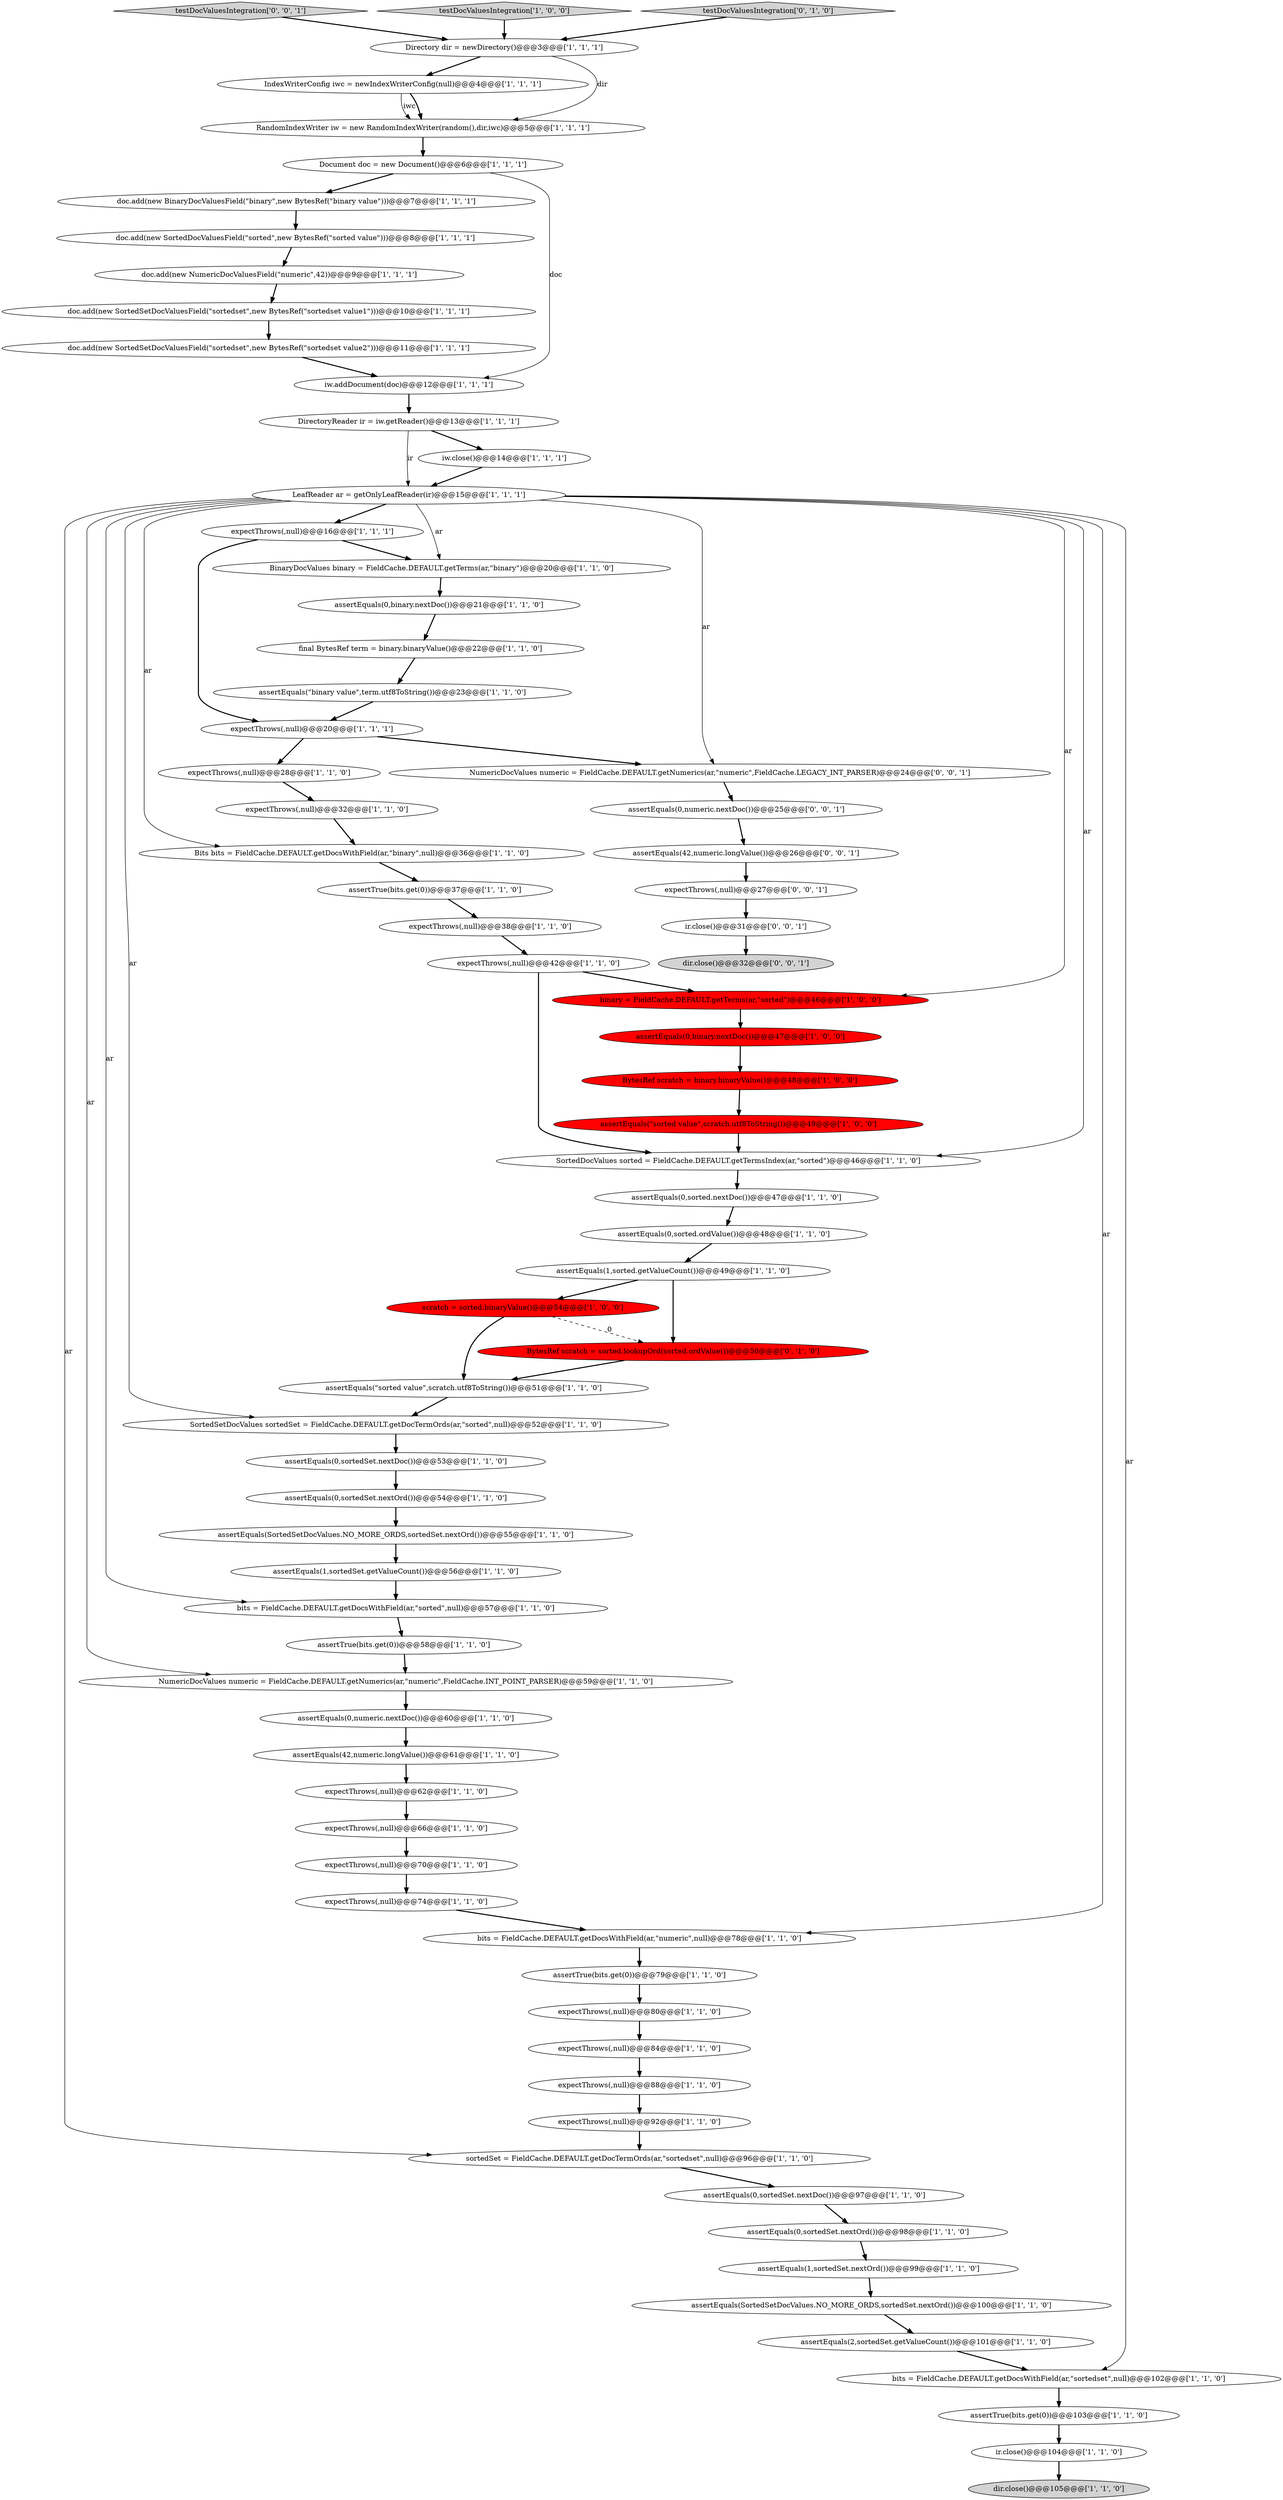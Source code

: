 digraph {
48 [style = filled, label = "doc.add(new BinaryDocValuesField(\"binary\",new BytesRef(\"binary value\")))@@@7@@@['1', '1', '1']", fillcolor = white, shape = ellipse image = "AAA0AAABBB1BBB"];
13 [style = filled, label = "assertEquals(2,sortedSet.getValueCount())@@@101@@@['1', '1', '0']", fillcolor = white, shape = ellipse image = "AAA0AAABBB1BBB"];
38 [style = filled, label = "expectThrows(,null)@@@66@@@['1', '1', '0']", fillcolor = white, shape = ellipse image = "AAA0AAABBB1BBB"];
3 [style = filled, label = "assertEquals(0,sorted.ordValue())@@@48@@@['1', '1', '0']", fillcolor = white, shape = ellipse image = "AAA0AAABBB1BBB"];
12 [style = filled, label = "expectThrows(,null)@@@32@@@['1', '1', '0']", fillcolor = white, shape = ellipse image = "AAA0AAABBB1BBB"];
37 [style = filled, label = "DirectoryReader ir = iw.getReader()@@@13@@@['1', '1', '1']", fillcolor = white, shape = ellipse image = "AAA0AAABBB1BBB"];
53 [style = filled, label = "assertEquals(\"binary value\",term.utf8ToString())@@@23@@@['1', '1', '0']", fillcolor = white, shape = ellipse image = "AAA0AAABBB1BBB"];
64 [style = filled, label = "doc.add(new SortedDocValuesField(\"sorted\",new BytesRef(\"sorted value\")))@@@8@@@['1', '1', '1']", fillcolor = white, shape = ellipse image = "AAA0AAABBB1BBB"];
9 [style = filled, label = "SortedDocValues sorted = FieldCache.DEFAULT.getTermsIndex(ar,\"sorted\")@@@46@@@['1', '1', '0']", fillcolor = white, shape = ellipse image = "AAA0AAABBB1BBB"];
18 [style = filled, label = "assertTrue(bits.get(0))@@@103@@@['1', '1', '0']", fillcolor = white, shape = ellipse image = "AAA0AAABBB1BBB"];
72 [style = filled, label = "testDocValuesIntegration['0', '0', '1']", fillcolor = lightgray, shape = diamond image = "AAA0AAABBB3BBB"];
8 [style = filled, label = "Bits bits = FieldCache.DEFAULT.getDocsWithField(ar,\"binary\",null)@@@36@@@['1', '1', '0']", fillcolor = white, shape = ellipse image = "AAA0AAABBB1BBB"];
2 [style = filled, label = "assertEquals(1,sorted.getValueCount())@@@49@@@['1', '1', '0']", fillcolor = white, shape = ellipse image = "AAA0AAABBB1BBB"];
23 [style = filled, label = "expectThrows(,null)@@@38@@@['1', '1', '0']", fillcolor = white, shape = ellipse image = "AAA0AAABBB1BBB"];
32 [style = filled, label = "expectThrows(,null)@@@74@@@['1', '1', '0']", fillcolor = white, shape = ellipse image = "AAA0AAABBB1BBB"];
52 [style = filled, label = "scratch = sorted.binaryValue()@@@54@@@['1', '0', '0']", fillcolor = red, shape = ellipse image = "AAA1AAABBB1BBB"];
54 [style = filled, label = "assertEquals(0,sortedSet.nextDoc())@@@97@@@['1', '1', '0']", fillcolor = white, shape = ellipse image = "AAA0AAABBB1BBB"];
49 [style = filled, label = "binary = FieldCache.DEFAULT.getTerms(ar,\"sorted\")@@@46@@@['1', '0', '0']", fillcolor = red, shape = ellipse image = "AAA1AAABBB1BBB"];
5 [style = filled, label = "SortedSetDocValues sortedSet = FieldCache.DEFAULT.getDocTermOrds(ar,\"sorted\",null)@@@52@@@['1', '1', '0']", fillcolor = white, shape = ellipse image = "AAA0AAABBB1BBB"];
47 [style = filled, label = "expectThrows(,null)@@@92@@@['1', '1', '0']", fillcolor = white, shape = ellipse image = "AAA0AAABBB1BBB"];
10 [style = filled, label = "ir.close()@@@104@@@['1', '1', '0']", fillcolor = white, shape = ellipse image = "AAA0AAABBB1BBB"];
50 [style = filled, label = "assertEquals(\"sorted value\",scratch.utf8ToString())@@@51@@@['1', '1', '0']", fillcolor = white, shape = ellipse image = "AAA0AAABBB1BBB"];
74 [style = filled, label = "dir.close()@@@32@@@['0', '0', '1']", fillcolor = lightgray, shape = ellipse image = "AAA0AAABBB3BBB"];
4 [style = filled, label = "expectThrows(,null)@@@84@@@['1', '1', '0']", fillcolor = white, shape = ellipse image = "AAA0AAABBB1BBB"];
28 [style = filled, label = "RandomIndexWriter iw = new RandomIndexWriter(random(),dir,iwc)@@@5@@@['1', '1', '1']", fillcolor = white, shape = ellipse image = "AAA0AAABBB1BBB"];
60 [style = filled, label = "assertEquals(0,binary.nextDoc())@@@21@@@['1', '1', '0']", fillcolor = white, shape = ellipse image = "AAA0AAABBB1BBB"];
27 [style = filled, label = "bits = FieldCache.DEFAULT.getDocsWithField(ar,\"sortedset\",null)@@@102@@@['1', '1', '0']", fillcolor = white, shape = ellipse image = "AAA0AAABBB1BBB"];
51 [style = filled, label = "assertEquals(0,sortedSet.nextOrd())@@@98@@@['1', '1', '0']", fillcolor = white, shape = ellipse image = "AAA0AAABBB1BBB"];
31 [style = filled, label = "expectThrows(,null)@@@88@@@['1', '1', '0']", fillcolor = white, shape = ellipse image = "AAA0AAABBB1BBB"];
39 [style = filled, label = "assertEquals(\"sorted value\",scratch.utf8ToString())@@@49@@@['1', '0', '0']", fillcolor = red, shape = ellipse image = "AAA1AAABBB1BBB"];
17 [style = filled, label = "doc.add(new SortedSetDocValuesField(\"sortedset\",new BytesRef(\"sortedset value1\")))@@@10@@@['1', '1', '1']", fillcolor = white, shape = ellipse image = "AAA0AAABBB1BBB"];
15 [style = filled, label = "expectThrows(,null)@@@62@@@['1', '1', '0']", fillcolor = white, shape = ellipse image = "AAA0AAABBB1BBB"];
26 [style = filled, label = "expectThrows(,null)@@@20@@@['1', '1', '1']", fillcolor = white, shape = ellipse image = "AAA0AAABBB1BBB"];
16 [style = filled, label = "expectThrows(,null)@@@16@@@['1', '1', '1']", fillcolor = white, shape = ellipse image = "AAA0AAABBB1BBB"];
70 [style = filled, label = "assertEquals(0,numeric.nextDoc())@@@25@@@['0', '0', '1']", fillcolor = white, shape = ellipse image = "AAA0AAABBB3BBB"];
25 [style = filled, label = "iw.close()@@@14@@@['1', '1', '1']", fillcolor = white, shape = ellipse image = "AAA0AAABBB1BBB"];
29 [style = filled, label = "expectThrows(,null)@@@28@@@['1', '1', '0']", fillcolor = white, shape = ellipse image = "AAA0AAABBB1BBB"];
33 [style = filled, label = "assertEquals(0,binary.nextDoc())@@@47@@@['1', '0', '0']", fillcolor = red, shape = ellipse image = "AAA1AAABBB1BBB"];
59 [style = filled, label = "bits = FieldCache.DEFAULT.getDocsWithField(ar,\"numeric\",null)@@@78@@@['1', '1', '0']", fillcolor = white, shape = ellipse image = "AAA0AAABBB1BBB"];
57 [style = filled, label = "assertTrue(bits.get(0))@@@37@@@['1', '1', '0']", fillcolor = white, shape = ellipse image = "AAA0AAABBB1BBB"];
24 [style = filled, label = "BytesRef scratch = binary.binaryValue()@@@48@@@['1', '0', '0']", fillcolor = red, shape = ellipse image = "AAA1AAABBB1BBB"];
22 [style = filled, label = "doc.add(new SortedSetDocValuesField(\"sortedset\",new BytesRef(\"sortedset value2\")))@@@11@@@['1', '1', '1']", fillcolor = white, shape = ellipse image = "AAA0AAABBB1BBB"];
0 [style = filled, label = "IndexWriterConfig iwc = newIndexWriterConfig(null)@@@4@@@['1', '1', '1']", fillcolor = white, shape = ellipse image = "AAA0AAABBB1BBB"];
62 [style = filled, label = "expectThrows(,null)@@@80@@@['1', '1', '0']", fillcolor = white, shape = ellipse image = "AAA0AAABBB1BBB"];
19 [style = filled, label = "testDocValuesIntegration['1', '0', '0']", fillcolor = lightgray, shape = diamond image = "AAA0AAABBB1BBB"];
43 [style = filled, label = "expectThrows(,null)@@@42@@@['1', '1', '0']", fillcolor = white, shape = ellipse image = "AAA0AAABBB1BBB"];
65 [style = filled, label = "assertEquals(SortedSetDocValues.NO_MORE_ORDS,sortedSet.nextOrd())@@@100@@@['1', '1', '0']", fillcolor = white, shape = ellipse image = "AAA0AAABBB1BBB"];
35 [style = filled, label = "final BytesRef term = binary.binaryValue()@@@22@@@['1', '1', '0']", fillcolor = white, shape = ellipse image = "AAA0AAABBB1BBB"];
56 [style = filled, label = "assertTrue(bits.get(0))@@@58@@@['1', '1', '0']", fillcolor = white, shape = ellipse image = "AAA0AAABBB1BBB"];
1 [style = filled, label = "doc.add(new NumericDocValuesField(\"numeric\",42))@@@9@@@['1', '1', '1']", fillcolor = white, shape = ellipse image = "AAA0AAABBB1BBB"];
30 [style = filled, label = "assertTrue(bits.get(0))@@@79@@@['1', '1', '0']", fillcolor = white, shape = ellipse image = "AAA0AAABBB1BBB"];
42 [style = filled, label = "sortedSet = FieldCache.DEFAULT.getDocTermOrds(ar,\"sortedset\",null)@@@96@@@['1', '1', '0']", fillcolor = white, shape = ellipse image = "AAA0AAABBB1BBB"];
61 [style = filled, label = "assertEquals(0,sortedSet.nextDoc())@@@53@@@['1', '1', '0']", fillcolor = white, shape = ellipse image = "AAA0AAABBB1BBB"];
55 [style = filled, label = "bits = FieldCache.DEFAULT.getDocsWithField(ar,\"sorted\",null)@@@57@@@['1', '1', '0']", fillcolor = white, shape = ellipse image = "AAA0AAABBB1BBB"];
71 [style = filled, label = "ir.close()@@@31@@@['0', '0', '1']", fillcolor = white, shape = ellipse image = "AAA0AAABBB3BBB"];
40 [style = filled, label = "assertEquals(0,numeric.nextDoc())@@@60@@@['1', '1', '0']", fillcolor = white, shape = ellipse image = "AAA0AAABBB1BBB"];
44 [style = filled, label = "expectThrows(,null)@@@70@@@['1', '1', '0']", fillcolor = white, shape = ellipse image = "AAA0AAABBB1BBB"];
73 [style = filled, label = "assertEquals(42,numeric.longValue())@@@26@@@['0', '0', '1']", fillcolor = white, shape = ellipse image = "AAA0AAABBB3BBB"];
6 [style = filled, label = "assertEquals(0,sorted.nextDoc())@@@47@@@['1', '1', '0']", fillcolor = white, shape = ellipse image = "AAA0AAABBB1BBB"];
20 [style = filled, label = "Document doc = new Document()@@@6@@@['1', '1', '1']", fillcolor = white, shape = ellipse image = "AAA0AAABBB1BBB"];
11 [style = filled, label = "Directory dir = newDirectory()@@@3@@@['1', '1', '1']", fillcolor = white, shape = ellipse image = "AAA0AAABBB1BBB"];
45 [style = filled, label = "assertEquals(0,sortedSet.nextOrd())@@@54@@@['1', '1', '0']", fillcolor = white, shape = ellipse image = "AAA0AAABBB1BBB"];
67 [style = filled, label = "testDocValuesIntegration['0', '1', '0']", fillcolor = lightgray, shape = diamond image = "AAA0AAABBB2BBB"];
58 [style = filled, label = "LeafReader ar = getOnlyLeafReader(ir)@@@15@@@['1', '1', '1']", fillcolor = white, shape = ellipse image = "AAA0AAABBB1BBB"];
69 [style = filled, label = "NumericDocValues numeric = FieldCache.DEFAULT.getNumerics(ar,\"numeric\",FieldCache.LEGACY_INT_PARSER)@@@24@@@['0', '0', '1']", fillcolor = white, shape = ellipse image = "AAA0AAABBB3BBB"];
21 [style = filled, label = "NumericDocValues numeric = FieldCache.DEFAULT.getNumerics(ar,\"numeric\",FieldCache.INT_POINT_PARSER)@@@59@@@['1', '1', '0']", fillcolor = white, shape = ellipse image = "AAA0AAABBB1BBB"];
63 [style = filled, label = "assertEquals(1,sortedSet.nextOrd())@@@99@@@['1', '1', '0']", fillcolor = white, shape = ellipse image = "AAA0AAABBB1BBB"];
34 [style = filled, label = "assertEquals(1,sortedSet.getValueCount())@@@56@@@['1', '1', '0']", fillcolor = white, shape = ellipse image = "AAA0AAABBB1BBB"];
36 [style = filled, label = "iw.addDocument(doc)@@@12@@@['1', '1', '1']", fillcolor = white, shape = ellipse image = "AAA0AAABBB1BBB"];
41 [style = filled, label = "BinaryDocValues binary = FieldCache.DEFAULT.getTerms(ar,\"binary\")@@@20@@@['1', '1', '0']", fillcolor = white, shape = ellipse image = "AAA0AAABBB1BBB"];
68 [style = filled, label = "expectThrows(,null)@@@27@@@['0', '0', '1']", fillcolor = white, shape = ellipse image = "AAA0AAABBB3BBB"];
46 [style = filled, label = "assertEquals(42,numeric.longValue())@@@61@@@['1', '1', '0']", fillcolor = white, shape = ellipse image = "AAA0AAABBB1BBB"];
14 [style = filled, label = "assertEquals(SortedSetDocValues.NO_MORE_ORDS,sortedSet.nextOrd())@@@55@@@['1', '1', '0']", fillcolor = white, shape = ellipse image = "AAA0AAABBB1BBB"];
7 [style = filled, label = "dir.close()@@@105@@@['1', '1', '0']", fillcolor = lightgray, shape = ellipse image = "AAA0AAABBB1BBB"];
66 [style = filled, label = "BytesRef scratch = sorted.lookupOrd(sorted.ordValue())@@@50@@@['0', '1', '0']", fillcolor = red, shape = ellipse image = "AAA1AAABBB2BBB"];
6->3 [style = bold, label=""];
61->45 [style = bold, label=""];
58->49 [style = solid, label="ar"];
38->44 [style = bold, label=""];
28->20 [style = bold, label=""];
39->9 [style = bold, label=""];
46->15 [style = bold, label=""];
58->69 [style = solid, label="ar"];
24->39 [style = bold, label=""];
19->11 [style = bold, label=""];
58->41 [style = solid, label="ar"];
9->6 [style = bold, label=""];
16->41 [style = bold, label=""];
70->73 [style = bold, label=""];
50->5 [style = bold, label=""];
71->74 [style = bold, label=""];
20->48 [style = bold, label=""];
66->50 [style = bold, label=""];
25->58 [style = bold, label=""];
72->11 [style = bold, label=""];
2->52 [style = bold, label=""];
20->36 [style = solid, label="doc"];
58->42 [style = solid, label="ar"];
64->1 [style = bold, label=""];
8->57 [style = bold, label=""];
58->55 [style = solid, label="ar"];
2->66 [style = bold, label=""];
15->38 [style = bold, label=""];
58->16 [style = bold, label=""];
16->26 [style = bold, label=""];
10->7 [style = bold, label=""];
32->59 [style = bold, label=""];
1->17 [style = bold, label=""];
57->23 [style = bold, label=""];
45->14 [style = bold, label=""];
3->2 [style = bold, label=""];
56->21 [style = bold, label=""];
44->32 [style = bold, label=""];
5->61 [style = bold, label=""];
11->28 [style = solid, label="dir"];
31->47 [style = bold, label=""];
36->37 [style = bold, label=""];
67->11 [style = bold, label=""];
51->63 [style = bold, label=""];
27->18 [style = bold, label=""];
63->65 [style = bold, label=""];
47->42 [style = bold, label=""];
37->25 [style = bold, label=""];
23->43 [style = bold, label=""];
48->64 [style = bold, label=""];
34->55 [style = bold, label=""];
43->9 [style = bold, label=""];
4->31 [style = bold, label=""];
13->27 [style = bold, label=""];
18->10 [style = bold, label=""];
12->8 [style = bold, label=""];
33->24 [style = bold, label=""];
58->21 [style = solid, label="ar"];
53->26 [style = bold, label=""];
0->28 [style = solid, label="iwc"];
52->50 [style = bold, label=""];
26->69 [style = bold, label=""];
35->53 [style = bold, label=""];
54->51 [style = bold, label=""];
62->4 [style = bold, label=""];
26->29 [style = bold, label=""];
58->59 [style = solid, label="ar"];
52->66 [style = dashed, label="0"];
58->8 [style = solid, label="ar"];
37->58 [style = solid, label="ir"];
41->60 [style = bold, label=""];
14->34 [style = bold, label=""];
17->22 [style = bold, label=""];
55->56 [style = bold, label=""];
58->5 [style = solid, label="ar"];
58->9 [style = solid, label="ar"];
40->46 [style = bold, label=""];
60->35 [style = bold, label=""];
11->0 [style = bold, label=""];
29->12 [style = bold, label=""];
68->71 [style = bold, label=""];
22->36 [style = bold, label=""];
49->33 [style = bold, label=""];
21->40 [style = bold, label=""];
59->30 [style = bold, label=""];
43->49 [style = bold, label=""];
73->68 [style = bold, label=""];
69->70 [style = bold, label=""];
42->54 [style = bold, label=""];
65->13 [style = bold, label=""];
58->27 [style = solid, label="ar"];
30->62 [style = bold, label=""];
0->28 [style = bold, label=""];
}

